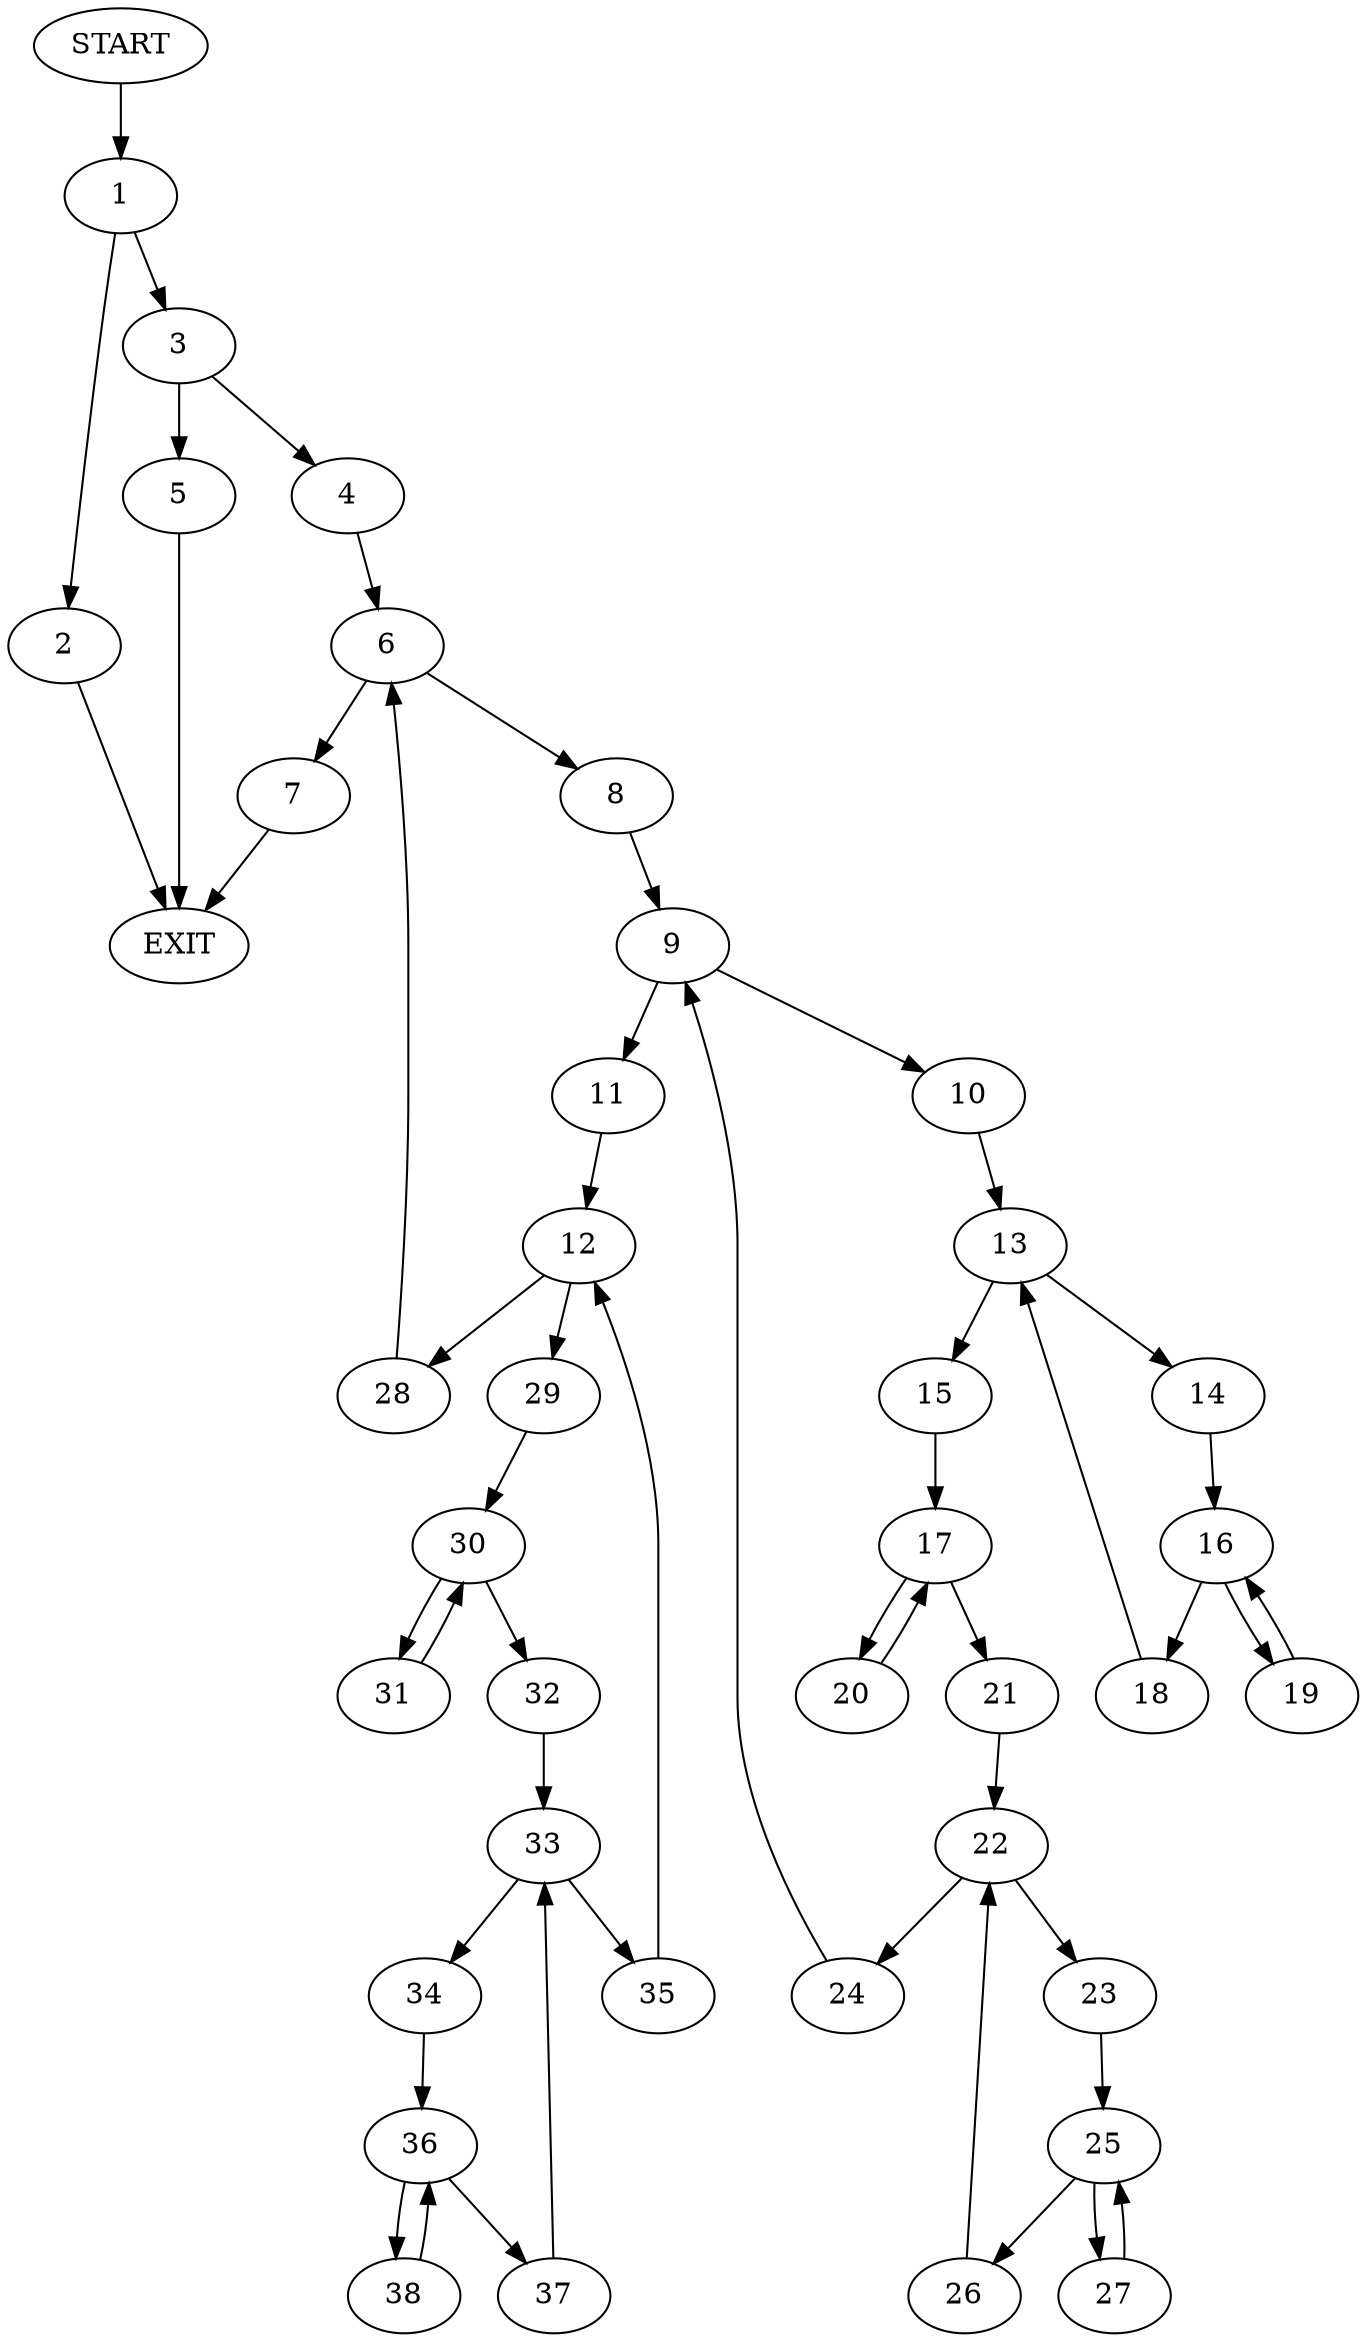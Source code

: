 digraph {
0 [label="START"]
39 [label="EXIT"]
0 -> 1
1 -> 2
1 -> 3
2 -> 39
3 -> 4
3 -> 5
5 -> 39
4 -> 6
6 -> 7
6 -> 8
7 -> 39
8 -> 9
9 -> 10
9 -> 11
11 -> 12
10 -> 13
13 -> 14
13 -> 15
14 -> 16
15 -> 17
16 -> 18
16 -> 19
19 -> 16
18 -> 13
17 -> 20
17 -> 21
20 -> 17
21 -> 22
22 -> 23
22 -> 24
23 -> 25
24 -> 9
25 -> 26
25 -> 27
26 -> 22
27 -> 25
12 -> 28
12 -> 29
29 -> 30
28 -> 6
30 -> 31
30 -> 32
32 -> 33
31 -> 30
33 -> 34
33 -> 35
34 -> 36
35 -> 12
36 -> 37
36 -> 38
38 -> 36
37 -> 33
}
